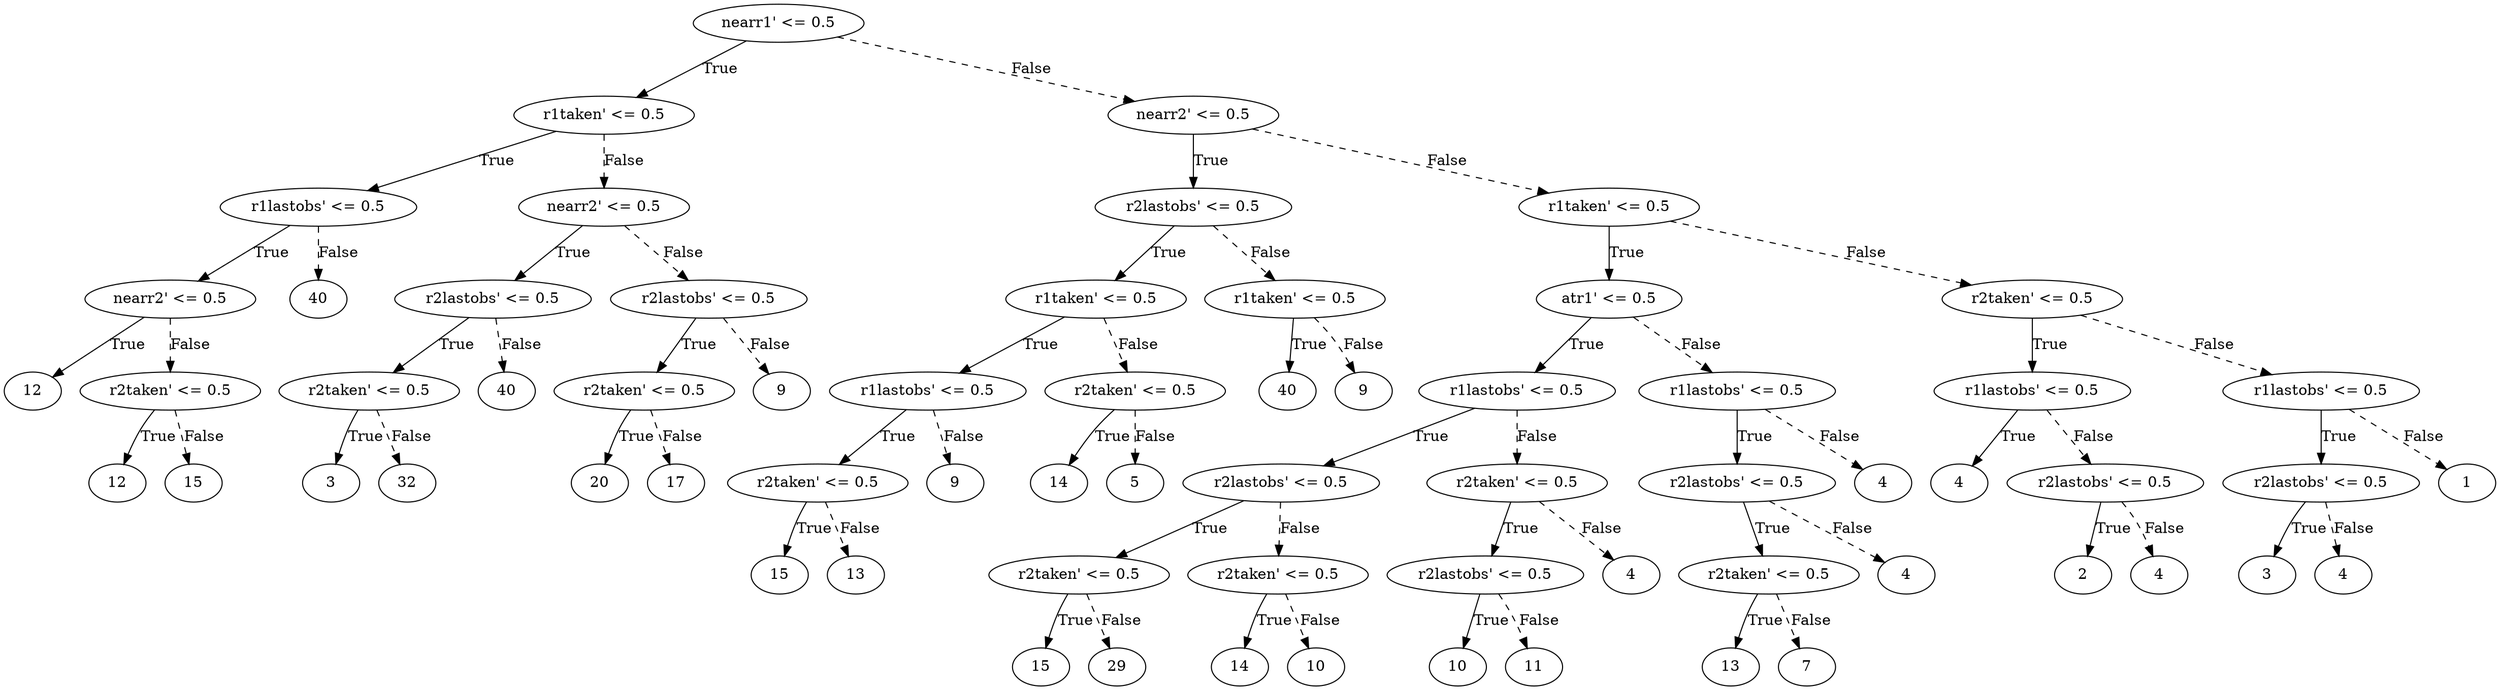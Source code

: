 digraph {
0 [label="nearr1' <= 0.5"];
1 [label="r1taken' <= 0.5"];
2 [label="r1lastobs' <= 0.5"];
3 [label="nearr2' <= 0.5"];
4 [label="12"];
3 -> 4 [label="True"];
5 [label="r2taken' <= 0.5"];
6 [label="12"];
5 -> 6 [label="True"];
7 [label="15"];
5 -> 7 [style="dashed", label="False"];
3 -> 5 [style="dashed", label="False"];
2 -> 3 [label="True"];
8 [label="40"];
2 -> 8 [style="dashed", label="False"];
1 -> 2 [label="True"];
9 [label="nearr2' <= 0.5"];
10 [label="r2lastobs' <= 0.5"];
11 [label="r2taken' <= 0.5"];
12 [label="3"];
11 -> 12 [label="True"];
13 [label="32"];
11 -> 13 [style="dashed", label="False"];
10 -> 11 [label="True"];
14 [label="40"];
10 -> 14 [style="dashed", label="False"];
9 -> 10 [label="True"];
15 [label="r2lastobs' <= 0.5"];
16 [label="r2taken' <= 0.5"];
17 [label="20"];
16 -> 17 [label="True"];
18 [label="17"];
16 -> 18 [style="dashed", label="False"];
15 -> 16 [label="True"];
19 [label="9"];
15 -> 19 [style="dashed", label="False"];
9 -> 15 [style="dashed", label="False"];
1 -> 9 [style="dashed", label="False"];
0 -> 1 [label="True"];
20 [label="nearr2' <= 0.5"];
21 [label="r2lastobs' <= 0.5"];
22 [label="r1taken' <= 0.5"];
23 [label="r1lastobs' <= 0.5"];
24 [label="r2taken' <= 0.5"];
25 [label="15"];
24 -> 25 [label="True"];
26 [label="13"];
24 -> 26 [style="dashed", label="False"];
23 -> 24 [label="True"];
27 [label="9"];
23 -> 27 [style="dashed", label="False"];
22 -> 23 [label="True"];
28 [label="r2taken' <= 0.5"];
29 [label="14"];
28 -> 29 [label="True"];
30 [label="5"];
28 -> 30 [style="dashed", label="False"];
22 -> 28 [style="dashed", label="False"];
21 -> 22 [label="True"];
31 [label="r1taken' <= 0.5"];
32 [label="40"];
31 -> 32 [label="True"];
33 [label="9"];
31 -> 33 [style="dashed", label="False"];
21 -> 31 [style="dashed", label="False"];
20 -> 21 [label="True"];
34 [label="r1taken' <= 0.5"];
35 [label="atr1' <= 0.5"];
36 [label="r1lastobs' <= 0.5"];
37 [label="r2lastobs' <= 0.5"];
38 [label="r2taken' <= 0.5"];
39 [label="15"];
38 -> 39 [label="True"];
40 [label="29"];
38 -> 40 [style="dashed", label="False"];
37 -> 38 [label="True"];
41 [label="r2taken' <= 0.5"];
42 [label="14"];
41 -> 42 [label="True"];
43 [label="10"];
41 -> 43 [style="dashed", label="False"];
37 -> 41 [style="dashed", label="False"];
36 -> 37 [label="True"];
44 [label="r2taken' <= 0.5"];
45 [label="r2lastobs' <= 0.5"];
46 [label="10"];
45 -> 46 [label="True"];
47 [label="11"];
45 -> 47 [style="dashed", label="False"];
44 -> 45 [label="True"];
48 [label="4"];
44 -> 48 [style="dashed", label="False"];
36 -> 44 [style="dashed", label="False"];
35 -> 36 [label="True"];
49 [label="r1lastobs' <= 0.5"];
50 [label="r2lastobs' <= 0.5"];
51 [label="r2taken' <= 0.5"];
52 [label="13"];
51 -> 52 [label="True"];
53 [label="7"];
51 -> 53 [style="dashed", label="False"];
50 -> 51 [label="True"];
54 [label="4"];
50 -> 54 [style="dashed", label="False"];
49 -> 50 [label="True"];
55 [label="4"];
49 -> 55 [style="dashed", label="False"];
35 -> 49 [style="dashed", label="False"];
34 -> 35 [label="True"];
56 [label="r2taken' <= 0.5"];
57 [label="r1lastobs' <= 0.5"];
58 [label="4"];
57 -> 58 [label="True"];
59 [label="r2lastobs' <= 0.5"];
60 [label="2"];
59 -> 60 [label="True"];
61 [label="4"];
59 -> 61 [style="dashed", label="False"];
57 -> 59 [style="dashed", label="False"];
56 -> 57 [label="True"];
62 [label="r1lastobs' <= 0.5"];
63 [label="r2lastobs' <= 0.5"];
64 [label="3"];
63 -> 64 [label="True"];
65 [label="4"];
63 -> 65 [style="dashed", label="False"];
62 -> 63 [label="True"];
66 [label="1"];
62 -> 66 [style="dashed", label="False"];
56 -> 62 [style="dashed", label="False"];
34 -> 56 [style="dashed", label="False"];
20 -> 34 [style="dashed", label="False"];
0 -> 20 [style="dashed", label="False"];

}